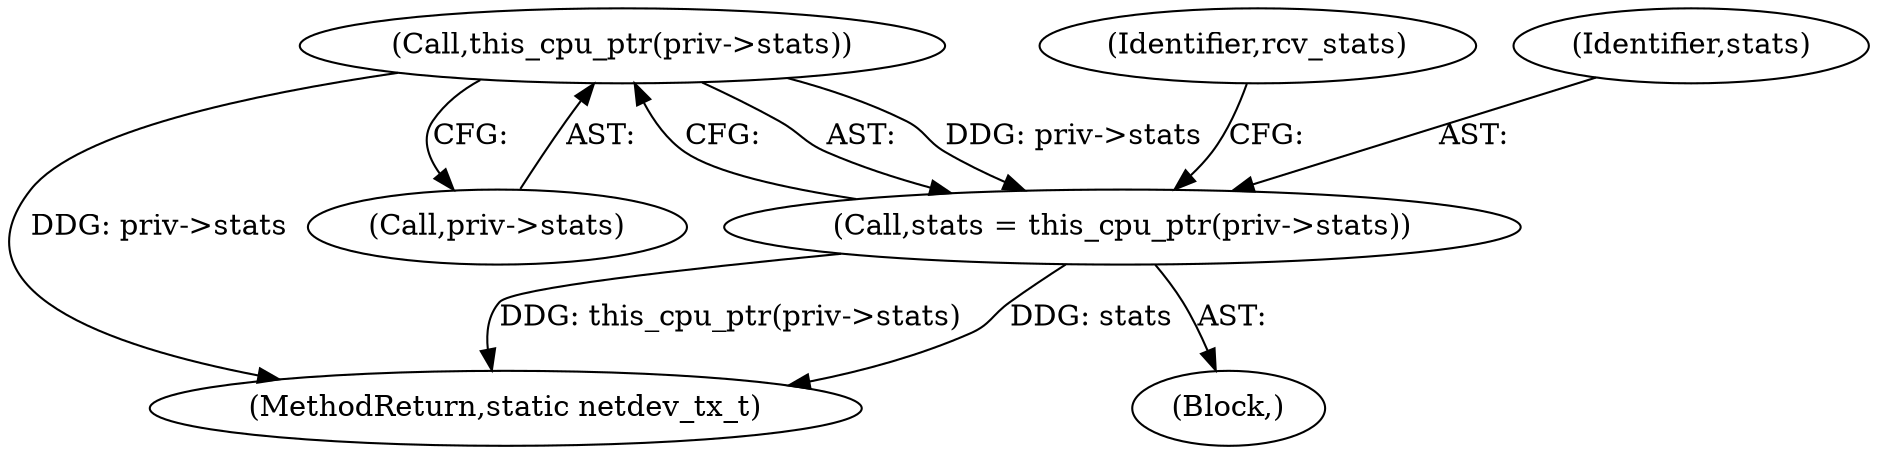 digraph "0_linux_6ec82562ffc6f297d0de36d65776cff8e5704867@pointer" {
"1000128" [label="(Call,this_cpu_ptr(priv->stats))"];
"1000126" [label="(Call,stats = this_cpu_ptr(priv->stats))"];
"1000209" [label="(MethodReturn,static netdev_tx_t)"];
"1000103" [label="(Block,)"];
"1000126" [label="(Call,stats = this_cpu_ptr(priv->stats))"];
"1000133" [label="(Identifier,rcv_stats)"];
"1000128" [label="(Call,this_cpu_ptr(priv->stats))"];
"1000129" [label="(Call,priv->stats)"];
"1000127" [label="(Identifier,stats)"];
"1000128" -> "1000126"  [label="AST: "];
"1000128" -> "1000129"  [label="CFG: "];
"1000129" -> "1000128"  [label="AST: "];
"1000126" -> "1000128"  [label="CFG: "];
"1000128" -> "1000209"  [label="DDG: priv->stats"];
"1000128" -> "1000126"  [label="DDG: priv->stats"];
"1000126" -> "1000103"  [label="AST: "];
"1000127" -> "1000126"  [label="AST: "];
"1000133" -> "1000126"  [label="CFG: "];
"1000126" -> "1000209"  [label="DDG: stats"];
"1000126" -> "1000209"  [label="DDG: this_cpu_ptr(priv->stats)"];
}
